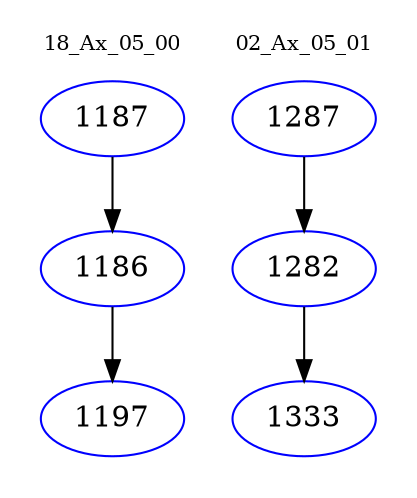 digraph{
subgraph cluster_0 {
color = white
label = "18_Ax_05_00";
fontsize=10;
T0_1187 [label="1187", color="blue"]
T0_1187 -> T0_1186 [color="black"]
T0_1186 [label="1186", color="blue"]
T0_1186 -> T0_1197 [color="black"]
T0_1197 [label="1197", color="blue"]
}
subgraph cluster_1 {
color = white
label = "02_Ax_05_01";
fontsize=10;
T1_1287 [label="1287", color="blue"]
T1_1287 -> T1_1282 [color="black"]
T1_1282 [label="1282", color="blue"]
T1_1282 -> T1_1333 [color="black"]
T1_1333 [label="1333", color="blue"]
}
}
